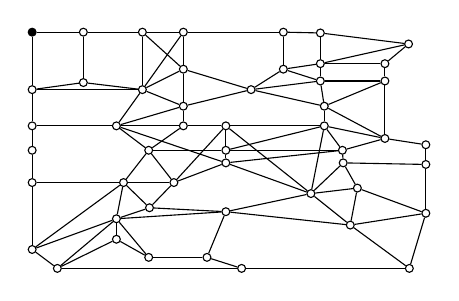 \begin{tikzpicture}[-,auto]
\tikzstyle{vertex}=[circle,draw=black,node distance=7mm,minimum size=1mm,inner sep=1pt]
\node [vertex] (0) at(0,0) [fill=black] {};
\node [vertex] (1) at(0.65,-0.00) {};
\node [vertex] (2) at(1.40,-0.00) {};
\node [vertex] (3) at(1.92,-0.00) {};
\node [vertex] (4) at(3.19,-0.00) {};
\node [vertex] (5) at(3.66,-0.01) {};
\node [vertex] (6) at(0.00,-0.73) {};
\node [vertex] (7) at(0.00,-1.19) {};
\node [vertex] (8) at(0.00,-1.50) {};
\node [vertex] (9) at(0.00,-1.91) {};
\node [vertex] (10) at(0.00,-2.76) {};
\node [vertex] (11) at(0.65,-0.64) {};
\node [vertex] (12) at(1.40,-0.73) {};
\node [vertex] (13) at(1.92,-0.47) {};
\node [vertex] (14) at(3.19,-0.47) {};
\node [vertex] (15) at(3.66,-0.40) {};
\node [vertex] (16) at(4.48,-0.40) {};
\node [vertex] (17) at(4.78,-0.15) {};
\node [vertex] (18) at(2.78,-0.73) {};
\node [vertex] (19) at(1.92,-0.94) {};
\node [vertex] (20) at(1.92,-1.19) {};
\node [vertex] (21) at(1.07,-1.19) {};
\node [vertex] (22) at(1.48,-1.50) {};
\node [vertex] (23) at(1.16,-1.91) {};
\node [vertex] (24) at(2.46,-1.19) {};
\node [vertex] (25) at(2.46,-1.50) {};
\node [vertex] (26) at(2.46,-1.66) {};
\node [vertex] (27) at(1.80,-1.91) {};
\node [vertex] (28) at(1.49,-2.23) {};
\node [vertex] (29) at(1.07,-2.37) {};
\node [vertex] (30) at(1.07,-2.63) {};
\node [vertex] (31) at(0.32,-3.00) {};
\node [vertex] (32) at(4.48,-0.62) {};
\node [vertex] (33) at(3.66,-0.62) {};
\node [vertex] (34) at(3.71,-0.94) {};
\node [vertex] (35) at(4.48,-1.35) {};
\node [vertex] (36) at(3.71,-1.19) {};
\node [vertex] (37) at(3.94,-1.50) {};
\node [vertex] (38) at(3.54,-2.05) {};
\node [vertex] (39) at(2.46,-2.28) {};
\node [vertex] (40) at(3.95,-1.66) {};
\node [vertex] (41) at(1.48,-2.86) {};
\node [vertex] (42) at(2.22,-2.86) {};
\node [vertex] (43) at(2.66,-3.00) {};
\node [vertex] (44) at(4.79,-3.00) {};
\node [vertex] (45) at(4.04,-2.45) {};
\node [vertex] (46) at(4.13,-1.98) {};
\node [vertex] (47) at(5.00,-2.30) {};
\node [vertex] (48) at(5.00,-1.68) {};
\node [vertex] (49) at(5.00,-1.43) {};
\path (0) edge (1);
\path (0) edge (6);
\path (1) edge (2);
\path (1) edge (11);
\path (10) edge (23);
\path (10) edge (29);
\path (10) edge (31);
\path (11) edge (12);
\path (12) edge (19);
\path (12) edge (21);
\path (12) edge (13);
\path (13) edge (18);
\path (13) edge (19);
\path (14) edge (15);
\path (14) edge (18);
\path (14) edge (33);
\path (15) edge (16);
\path (15) edge (17);
\path (15) edge (33);
\path (16) edge (17);
\path (16) edge (32);
\path (18) edge (19);
\path (18) edge (33);
\path (18) edge (34);
\path (19) edge (20);
\path (19) edge (21);
\path (2) edge (12);
\path (2) edge (13);
\path (2) edge (3);
\path (20) edge (21);
\path (20) edge (22);
\path (20) edge (24);
\path (21) edge (22);
\path (21) edge (26);
\path (22) edge (23);
\path (22) edge (25);
\path (22) edge (27);
\path (23) edge (27);
\path (23) edge (28);
\path (23) edge (29);
\path (24) edge (27);
\path (24) edge (36);
\path (24) edge (38);
\path (25) edge (36);
\path (25) edge (37);
\path (26) edge (27);
\path (26) edge (37);
\path (26) edge (38);
\path (27) edge (28);
\path (28) edge (29);
\path (28) edge (39);
\path (29) edge (30);
\path (29) edge (39);
\path (29) edge (41);
\path (3) edge (12);
\path (3) edge (13);
\path (3) edge (4);
\path (30) edge (41);
\path (31) edge (29);
\path (31) edge (30);
\path (31) edge (43);
\path (32) edge (33);
\path (32) edge (34);
\path (32) edge (35);
\path (33) edge (34);
\path (34) edge (35);
\path (34) edge (36);
\path (35) edge (36);
\path (35) edge (37);
\path (35) edge (49);
\path (36) edge (37);
\path (36) edge (38);
\path (37) edge (40);
\path (38) edge (40);
\path (40) edge (48);
\path (38) edge (39);
\path (38) edge (45);
\path (38) edge (46);
\path (39) edge (42);
\path (39) edge (45);
\path (4) edge (14);
\path (4) edge (5);
\path (40) edge (46);
\path (41) edge (42);
\path (42) edge (43);
\path (43) edge (44);
\path (44) edge (45);
\path (44) edge (47);
\path (45) edge (46);
\path (45) edge (47);
\path (46) edge (47);
\path (47) edge (48);
\path (48) edge (49);
\path (5) edge (15);
\path (5) edge (17);
\path (6) edge (11);
\path (6) edge (12);
\path (6) edge (7);
\path (7) edge (21);
\path (7) edge (8);
\path (8) edge (9);
\path (9) edge (10);
\path (9) edge (23);
\path (24) edge (25);
\path (25) edge (26);
\end{tikzpicture}

